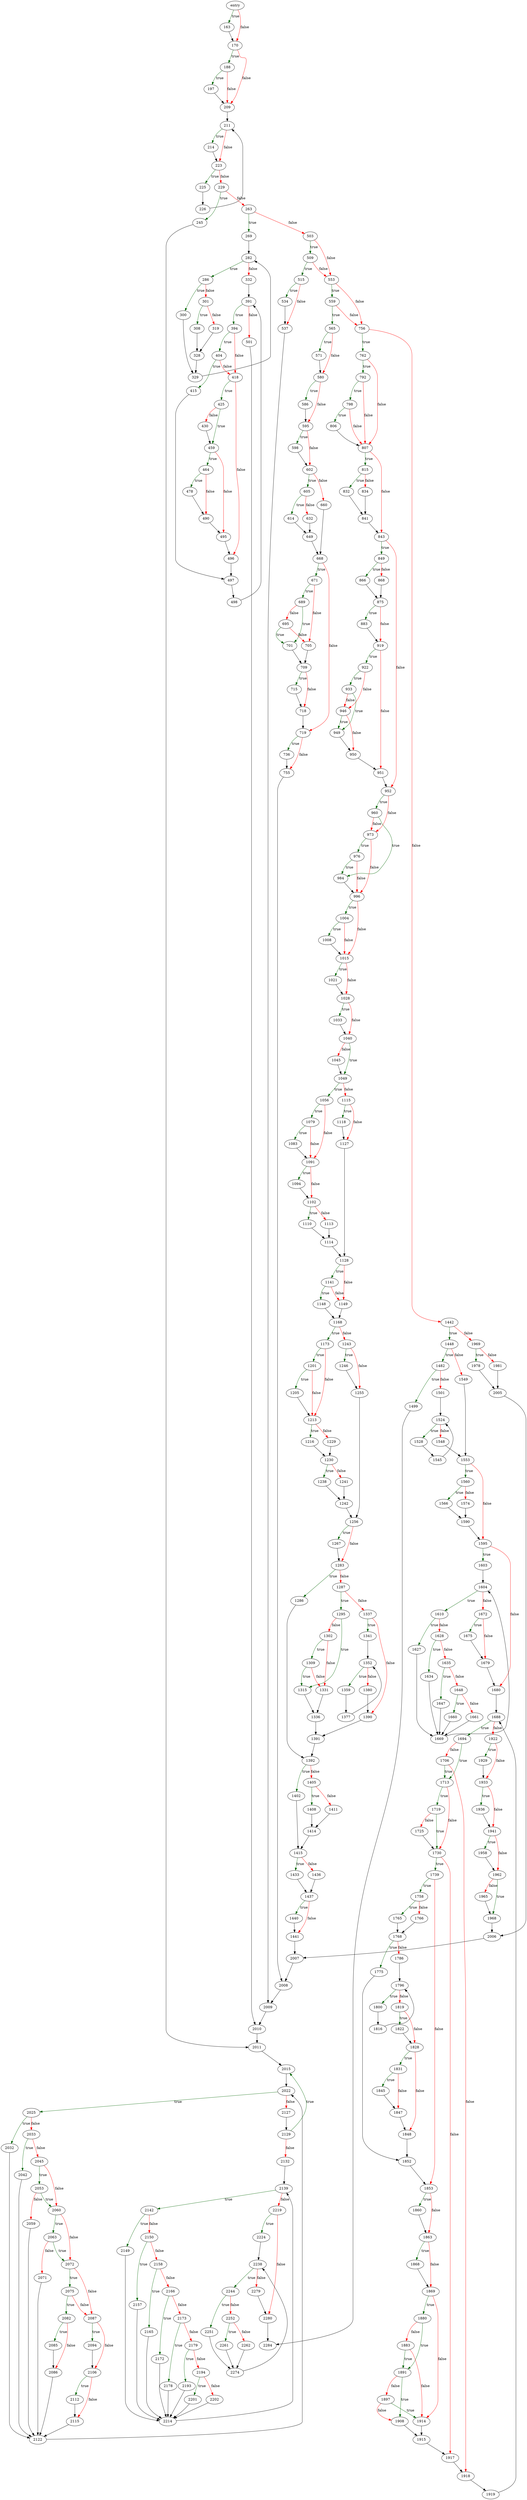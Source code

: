 digraph "sqlite3WhereCodeOneLoopStart" {
	// Node definitions.
	3 [label=entry];
	163;
	170;
	188;
	197;
	209;
	211;
	214;
	223;
	225;
	226;
	229;
	245;
	263;
	269;
	282;
	286;
	300;
	301;
	308;
	319;
	328;
	329;
	332;
	391;
	394;
	404;
	415;
	418;
	425;
	430;
	459;
	464;
	478;
	490;
	495;
	496;
	497;
	498;
	501;
	503;
	509;
	515;
	534;
	537;
	553;
	559;
	565;
	571;
	580;
	586;
	595;
	598;
	602;
	605;
	614;
	632;
	649;
	660;
	668;
	671;
	689;
	695;
	701;
	705;
	709;
	715;
	718;
	719;
	736;
	755;
	756;
	762;
	792;
	798;
	806;
	807;
	815;
	832;
	834;
	841;
	843;
	849;
	866;
	868;
	875;
	883;
	919;
	922;
	933;
	946;
	949;
	950;
	951;
	952;
	960;
	973;
	976;
	984;
	996;
	1004;
	1008;
	1015;
	1021;
	1028;
	1033;
	1040;
	1045;
	1049;
	1056;
	1079;
	1083;
	1091;
	1094;
	1102;
	1110;
	1113;
	1114;
	1115;
	1118;
	1127;
	1128;
	1141;
	1148;
	1149;
	1168;
	1173;
	1201;
	1205;
	1213;
	1216;
	1229;
	1230;
	1238;
	1241;
	1242;
	1243;
	1246;
	1255;
	1256;
	1267;
	1283;
	1286;
	1287;
	1295;
	1302;
	1309;
	1315;
	1331;
	1336;
	1337;
	1341;
	1352;
	1359;
	1377;
	1380;
	1390;
	1391;
	1392;
	1402;
	1405;
	1408;
	1411;
	1414;
	1415;
	1433;
	1436;
	1437;
	1440;
	1441;
	1442;
	1448;
	1482;
	1499;
	1501;
	1524;
	1528;
	1545;
	1548;
	1549;
	1553;
	1560;
	1566;
	1574;
	1590;
	1595;
	1603;
	1604;
	1610;
	1627;
	1628;
	1634;
	1635;
	1647;
	1648;
	1660;
	1661;
	1669;
	1672;
	1675;
	1679;
	1680;
	1688;
	1694;
	1706;
	1713;
	1719;
	1725;
	1730;
	1739;
	1758;
	1765;
	1766;
	1768;
	1775;
	1786;
	1796;
	1800;
	1816;
	1819;
	1822;
	1828;
	1831;
	1845;
	1847;
	1848;
	1852;
	1853;
	1860;
	1863;
	1868;
	1869;
	1880;
	1883;
	1891;
	1897;
	1908;
	1914;
	1915;
	1917;
	1918;
	1919;
	1922;
	1929;
	1933;
	1936;
	1941;
	1958;
	1962;
	1965;
	1968;
	1969;
	1978;
	1981;
	2005;
	2006;
	2007;
	2008;
	2009;
	2010;
	2011;
	2015;
	2022;
	2025;
	2032;
	2033;
	2042;
	2045;
	2053;
	2059;
	2060;
	2063;
	2071;
	2072;
	2075;
	2082;
	2085;
	2086;
	2087;
	2094;
	2106;
	2112;
	2115;
	2122;
	2127;
	2129;
	2132;
	2139;
	2142;
	2149;
	2150;
	2157;
	2158;
	2165;
	2166;
	2172;
	2173;
	2178;
	2179;
	2193;
	2194;
	2201;
	2202;
	2214;
	2219;
	2224;
	2238;
	2244;
	2251;
	2252;
	2261;
	2262;
	2274;
	2279;
	2280;
	2284;

	// Edge definitions.
	3 -> 163 [
		color=darkgreen
		label=true
	];
	3 -> 170 [
		color=red
		label=false
	];
	163 -> 170;
	170 -> 188 [
		color=darkgreen
		label=true
	];
	170 -> 209 [
		color=red
		label=false
	];
	188 -> 197 [
		color=darkgreen
		label=true
	];
	188 -> 209 [
		color=red
		label=false
	];
	197 -> 209;
	209 -> 211;
	211 -> 214 [
		color=darkgreen
		label=true
	];
	211 -> 223 [
		color=red
		label=false
	];
	214 -> 223;
	223 -> 225 [
		color=darkgreen
		label=true
	];
	223 -> 229 [
		color=red
		label=false
	];
	225 -> 226;
	226 -> 211;
	229 -> 245 [
		color=darkgreen
		label=true
	];
	229 -> 263 [
		color=red
		label=false
	];
	245 -> 2011;
	263 -> 269 [
		color=darkgreen
		label=true
	];
	263 -> 503 [
		color=red
		label=false
	];
	269 -> 282;
	282 -> 286 [
		color=darkgreen
		label=true
	];
	282 -> 332 [
		color=red
		label=false
	];
	286 -> 300 [
		color=darkgreen
		label=true
	];
	286 -> 301 [
		color=red
		label=false
	];
	300 -> 329;
	301 -> 308 [
		color=darkgreen
		label=true
	];
	301 -> 319 [
		color=red
		label=false
	];
	308 -> 328;
	319 -> 328;
	328 -> 329;
	329 -> 282;
	332 -> 391;
	391 -> 394 [
		color=darkgreen
		label=true
	];
	391 -> 501 [
		color=red
		label=false
	];
	394 -> 404 [
		color=darkgreen
		label=true
	];
	394 -> 418 [
		color=red
		label=false
	];
	404 -> 415 [
		color=darkgreen
		label=true
	];
	404 -> 418 [
		color=red
		label=false
	];
	415 -> 497;
	418 -> 425 [
		color=darkgreen
		label=true
	];
	418 -> 496 [
		color=red
		label=false
	];
	425 -> 430 [
		color=red
		label=false
	];
	425 -> 459 [
		color=darkgreen
		label=true
	];
	430 -> 459;
	459 -> 464 [
		color=darkgreen
		label=true
	];
	459 -> 495 [
		color=red
		label=false
	];
	464 -> 478 [
		color=darkgreen
		label=true
	];
	464 -> 490 [
		color=red
		label=false
	];
	478 -> 490;
	490 -> 495;
	495 -> 496;
	496 -> 497;
	497 -> 498;
	498 -> 391;
	501 -> 2010;
	503 -> 509 [
		color=darkgreen
		label=true
	];
	503 -> 553 [
		color=red
		label=false
	];
	509 -> 515 [
		color=darkgreen
		label=true
	];
	509 -> 553 [
		color=red
		label=false
	];
	515 -> 534 [
		color=darkgreen
		label=true
	];
	515 -> 537 [
		color=red
		label=false
	];
	534 -> 537;
	537 -> 2009;
	553 -> 559 [
		color=darkgreen
		label=true
	];
	553 -> 756 [
		color=red
		label=false
	];
	559 -> 565 [
		color=darkgreen
		label=true
	];
	559 -> 756 [
		color=red
		label=false
	];
	565 -> 571 [
		color=darkgreen
		label=true
	];
	565 -> 580 [
		color=red
		label=false
	];
	571 -> 580;
	580 -> 586 [
		color=darkgreen
		label=true
	];
	580 -> 595 [
		color=red
		label=false
	];
	586 -> 595;
	595 -> 598 [
		color=darkgreen
		label=true
	];
	595 -> 602 [
		color=red
		label=false
	];
	598 -> 602;
	602 -> 605 [
		color=darkgreen
		label=true
	];
	602 -> 660 [
		color=red
		label=false
	];
	605 -> 614 [
		color=darkgreen
		label=true
	];
	605 -> 632 [
		color=red
		label=false
	];
	614 -> 649;
	632 -> 649;
	649 -> 668;
	660 -> 668;
	668 -> 671 [
		color=darkgreen
		label=true
	];
	668 -> 719 [
		color=red
		label=false
	];
	671 -> 689 [
		color=darkgreen
		label=true
	];
	671 -> 705 [
		color=red
		label=false
	];
	689 -> 695 [
		color=red
		label=false
	];
	689 -> 701 [
		color=darkgreen
		label=true
	];
	695 -> 701 [
		color=darkgreen
		label=true
	];
	695 -> 705 [
		color=red
		label=false
	];
	701 -> 709;
	705 -> 709;
	709 -> 715 [
		color=darkgreen
		label=true
	];
	709 -> 718 [
		color=red
		label=false
	];
	715 -> 718;
	718 -> 719;
	719 -> 736 [
		color=darkgreen
		label=true
	];
	719 -> 755 [
		color=red
		label=false
	];
	736 -> 755;
	755 -> 2008;
	756 -> 762 [
		color=darkgreen
		label=true
	];
	756 -> 1442 [
		color=red
		label=false
	];
	762 -> 792 [
		color=darkgreen
		label=true
	];
	762 -> 807 [
		color=red
		label=false
	];
	792 -> 798 [
		color=darkgreen
		label=true
	];
	792 -> 807 [
		color=red
		label=false
	];
	798 -> 806 [
		color=darkgreen
		label=true
	];
	798 -> 807 [
		color=red
		label=false
	];
	806 -> 807;
	807 -> 815 [
		color=darkgreen
		label=true
	];
	807 -> 843 [
		color=red
		label=false
	];
	815 -> 832 [
		color=darkgreen
		label=true
	];
	815 -> 834 [
		color=red
		label=false
	];
	832 -> 841;
	834 -> 841;
	841 -> 843;
	843 -> 849 [
		color=darkgreen
		label=true
	];
	843 -> 952 [
		color=red
		label=false
	];
	849 -> 866 [
		color=darkgreen
		label=true
	];
	849 -> 868 [
		color=red
		label=false
	];
	866 -> 875;
	868 -> 875;
	875 -> 883 [
		color=darkgreen
		label=true
	];
	875 -> 919 [
		color=red
		label=false
	];
	883 -> 919;
	919 -> 922 [
		color=darkgreen
		label=true
	];
	919 -> 951 [
		color=red
		label=false
	];
	922 -> 933 [
		color=darkgreen
		label=true
	];
	922 -> 946 [
		color=red
		label=false
	];
	933 -> 946 [
		color=red
		label=false
	];
	933 -> 949 [
		color=darkgreen
		label=true
	];
	946 -> 949 [
		color=darkgreen
		label=true
	];
	946 -> 950 [
		color=red
		label=false
	];
	949 -> 950;
	950 -> 951;
	951 -> 952;
	952 -> 960 [
		color=darkgreen
		label=true
	];
	952 -> 973 [
		color=red
		label=false
	];
	960 -> 973 [
		color=red
		label=false
	];
	960 -> 984 [
		color=darkgreen
		label=true
	];
	973 -> 976 [
		color=darkgreen
		label=true
	];
	973 -> 996 [
		color=red
		label=false
	];
	976 -> 984 [
		color=darkgreen
		label=true
	];
	976 -> 996 [
		color=red
		label=false
	];
	984 -> 996;
	996 -> 1004 [
		color=darkgreen
		label=true
	];
	996 -> 1015 [
		color=red
		label=false
	];
	1004 -> 1008 [
		color=darkgreen
		label=true
	];
	1004 -> 1015 [
		color=red
		label=false
	];
	1008 -> 1015;
	1015 -> 1021 [
		color=darkgreen
		label=true
	];
	1015 -> 1028 [
		color=red
		label=false
	];
	1021 -> 1028;
	1028 -> 1033 [
		color=darkgreen
		label=true
	];
	1028 -> 1040 [
		color=red
		label=false
	];
	1033 -> 1040;
	1040 -> 1045 [
		color=red
		label=false
	];
	1040 -> 1049 [
		color=darkgreen
		label=true
	];
	1045 -> 1049;
	1049 -> 1056 [
		color=darkgreen
		label=true
	];
	1049 -> 1115 [
		color=red
		label=false
	];
	1056 -> 1079 [
		color=darkgreen
		label=true
	];
	1056 -> 1091 [
		color=red
		label=false
	];
	1079 -> 1083 [
		color=darkgreen
		label=true
	];
	1079 -> 1091 [
		color=red
		label=false
	];
	1083 -> 1091;
	1091 -> 1094 [
		color=darkgreen
		label=true
	];
	1091 -> 1102 [
		color=red
		label=false
	];
	1094 -> 1102;
	1102 -> 1110 [
		color=darkgreen
		label=true
	];
	1102 -> 1113 [
		color=red
		label=false
	];
	1110 -> 1114;
	1113 -> 1114;
	1114 -> 1128;
	1115 -> 1118 [
		color=darkgreen
		label=true
	];
	1115 -> 1127 [
		color=red
		label=false
	];
	1118 -> 1127;
	1127 -> 1128;
	1128 -> 1141 [
		color=darkgreen
		label=true
	];
	1128 -> 1149 [
		color=red
		label=false
	];
	1141 -> 1148 [
		color=darkgreen
		label=true
	];
	1141 -> 1149 [
		color=red
		label=false
	];
	1148 -> 1168;
	1149 -> 1168;
	1168 -> 1173 [
		color=darkgreen
		label=true
	];
	1168 -> 1243 [
		color=red
		label=false
	];
	1173 -> 1201 [
		color=darkgreen
		label=true
	];
	1173 -> 1213 [
		color=red
		label=false
	];
	1201 -> 1205 [
		color=darkgreen
		label=true
	];
	1201 -> 1213 [
		color=red
		label=false
	];
	1205 -> 1213;
	1213 -> 1216 [
		color=darkgreen
		label=true
	];
	1213 -> 1229 [
		color=red
		label=false
	];
	1216 -> 1230;
	1229 -> 1230;
	1230 -> 1238 [
		color=darkgreen
		label=true
	];
	1230 -> 1241 [
		color=red
		label=false
	];
	1238 -> 1242;
	1241 -> 1242;
	1242 -> 1256;
	1243 -> 1246 [
		color=darkgreen
		label=true
	];
	1243 -> 1255 [
		color=red
		label=false
	];
	1246 -> 1255;
	1255 -> 1256;
	1256 -> 1267 [
		color=darkgreen
		label=true
	];
	1256 -> 1283 [
		color=red
		label=false
	];
	1267 -> 1283;
	1283 -> 1286 [
		color=darkgreen
		label=true
	];
	1283 -> 1287 [
		color=red
		label=false
	];
	1286 -> 1392;
	1287 -> 1295 [
		color=darkgreen
		label=true
	];
	1287 -> 1337 [
		color=red
		label=false
	];
	1295 -> 1302 [
		color=red
		label=false
	];
	1295 -> 1315 [
		color=darkgreen
		label=true
	];
	1302 -> 1309 [
		color=darkgreen
		label=true
	];
	1302 -> 1331 [
		color=red
		label=false
	];
	1309 -> 1315 [
		color=darkgreen
		label=true
	];
	1309 -> 1331 [
		color=red
		label=false
	];
	1315 -> 1336;
	1331 -> 1336;
	1336 -> 1391;
	1337 -> 1341 [
		color=darkgreen
		label=true
	];
	1337 -> 1390 [
		color=red
		label=false
	];
	1341 -> 1352;
	1352 -> 1359 [
		color=darkgreen
		label=true
	];
	1352 -> 1380 [
		color=red
		label=false
	];
	1359 -> 1377;
	1377 -> 1352;
	1380 -> 1390;
	1390 -> 1391;
	1391 -> 1392;
	1392 -> 1402 [
		color=darkgreen
		label=true
	];
	1392 -> 1405 [
		color=red
		label=false
	];
	1402 -> 1415;
	1405 -> 1408 [
		color=darkgreen
		label=true
	];
	1405 -> 1411 [
		color=red
		label=false
	];
	1408 -> 1414;
	1411 -> 1414;
	1414 -> 1415;
	1415 -> 1433 [
		color=darkgreen
		label=true
	];
	1415 -> 1436 [
		color=red
		label=false
	];
	1433 -> 1437;
	1436 -> 1437;
	1437 -> 1440 [
		color=darkgreen
		label=true
	];
	1437 -> 1441 [
		color=red
		label=false
	];
	1440 -> 1441;
	1441 -> 2007;
	1442 -> 1448 [
		color=darkgreen
		label=true
	];
	1442 -> 1969 [
		color=red
		label=false
	];
	1448 -> 1482 [
		color=darkgreen
		label=true
	];
	1448 -> 1549 [
		color=red
		label=false
	];
	1482 -> 1499 [
		color=darkgreen
		label=true
	];
	1482 -> 1501 [
		color=red
		label=false
	];
	1499 -> 2284;
	1501 -> 1524;
	1524 -> 1528 [
		color=darkgreen
		label=true
	];
	1524 -> 1548 [
		color=red
		label=false
	];
	1528 -> 1545;
	1545 -> 1524;
	1548 -> 1553;
	1549 -> 1553;
	1553 -> 1560 [
		color=darkgreen
		label=true
	];
	1553 -> 1595 [
		color=red
		label=false
	];
	1560 -> 1566 [
		color=darkgreen
		label=true
	];
	1560 -> 1574 [
		color=red
		label=false
	];
	1566 -> 1590;
	1574 -> 1590;
	1590 -> 1595;
	1595 -> 1603 [
		color=darkgreen
		label=true
	];
	1595 -> 1680 [
		color=red
		label=false
	];
	1603 -> 1604;
	1604 -> 1610 [
		color=darkgreen
		label=true
	];
	1604 -> 1672 [
		color=red
		label=false
	];
	1610 -> 1627 [
		color=darkgreen
		label=true
	];
	1610 -> 1628 [
		color=red
		label=false
	];
	1627 -> 1669;
	1628 -> 1634 [
		color=darkgreen
		label=true
	];
	1628 -> 1635 [
		color=red
		label=false
	];
	1634 -> 1669;
	1635 -> 1647 [
		color=darkgreen
		label=true
	];
	1635 -> 1648 [
		color=red
		label=false
	];
	1647 -> 1669;
	1648 -> 1660 [
		color=darkgreen
		label=true
	];
	1648 -> 1661 [
		color=red
		label=false
	];
	1660 -> 1669;
	1661 -> 1669;
	1669 -> 1604;
	1672 -> 1675 [
		color=darkgreen
		label=true
	];
	1672 -> 1679 [
		color=red
		label=false
	];
	1675 -> 1679;
	1679 -> 1680;
	1680 -> 1688;
	1688 -> 1694 [
		color=darkgreen
		label=true
	];
	1688 -> 1922 [
		color=red
		label=false
	];
	1694 -> 1706 [
		color=red
		label=false
	];
	1694 -> 1713 [
		color=darkgreen
		label=true
	];
	1706 -> 1713 [
		color=darkgreen
		label=true
	];
	1706 -> 1918 [
		color=red
		label=false
	];
	1713 -> 1719 [
		color=darkgreen
		label=true
	];
	1713 -> 1730 [
		color=red
		label=false
	];
	1719 -> 1725 [
		color=red
		label=false
	];
	1719 -> 1730 [
		color=darkgreen
		label=true
	];
	1725 -> 1730;
	1730 -> 1739 [
		color=darkgreen
		label=true
	];
	1730 -> 1917 [
		color=red
		label=false
	];
	1739 -> 1758 [
		color=darkgreen
		label=true
	];
	1739 -> 1853 [
		color=red
		label=false
	];
	1758 -> 1765 [
		color=darkgreen
		label=true
	];
	1758 -> 1766 [
		color=red
		label=false
	];
	1765 -> 1768;
	1766 -> 1768;
	1768 -> 1775 [
		color=darkgreen
		label=true
	];
	1768 -> 1786 [
		color=red
		label=false
	];
	1775 -> 1852;
	1786 -> 1796;
	1796 -> 1800 [
		color=darkgreen
		label=true
	];
	1796 -> 1819 [
		color=red
		label=false
	];
	1800 -> 1816;
	1816 -> 1796;
	1819 -> 1822 [
		color=darkgreen
		label=true
	];
	1819 -> 1828 [
		color=red
		label=false
	];
	1822 -> 1828;
	1828 -> 1831 [
		color=darkgreen
		label=true
	];
	1828 -> 1848 [
		color=red
		label=false
	];
	1831 -> 1845 [
		color=darkgreen
		label=true
	];
	1831 -> 1847 [
		color=red
		label=false
	];
	1845 -> 1847;
	1847 -> 1848;
	1848 -> 1852;
	1852 -> 1853;
	1853 -> 1860 [
		color=darkgreen
		label=true
	];
	1853 -> 1863 [
		color=red
		label=false
	];
	1860 -> 1863;
	1863 -> 1868 [
		color=darkgreen
		label=true
	];
	1863 -> 1869 [
		color=red
		label=false
	];
	1868 -> 1869;
	1869 -> 1880 [
		color=darkgreen
		label=true
	];
	1869 -> 1914 [
		color=red
		label=false
	];
	1880 -> 1883 [
		color=red
		label=false
	];
	1880 -> 1891 [
		color=darkgreen
		label=true
	];
	1883 -> 1891 [
		color=darkgreen
		label=true
	];
	1883 -> 1914 [
		color=red
		label=false
	];
	1891 -> 1897 [
		color=red
		label=false
	];
	1891 -> 1908 [
		color=darkgreen
		label=true
	];
	1897 -> 1908 [
		color=red
		label=false
	];
	1897 -> 1914 [
		color=darkgreen
		label=true
	];
	1908 -> 1915;
	1914 -> 1915;
	1915 -> 1917;
	1917 -> 1918;
	1918 -> 1919;
	1919 -> 1688;
	1922 -> 1929 [
		color=darkgreen
		label=true
	];
	1922 -> 1933 [
		color=red
		label=false
	];
	1929 -> 1933;
	1933 -> 1936 [
		color=darkgreen
		label=true
	];
	1933 -> 1941 [
		color=red
		label=false
	];
	1936 -> 1941;
	1941 -> 1958 [
		color=darkgreen
		label=true
	];
	1941 -> 1962 [
		color=red
		label=false
	];
	1958 -> 1962;
	1962 -> 1965 [
		color=red
		label=false
	];
	1962 -> 1968 [
		color=darkgreen
		label=true
	];
	1965 -> 1968;
	1968 -> 2006;
	1969 -> 1978 [
		color=darkgreen
		label=true
	];
	1969 -> 1981 [
		color=red
		label=false
	];
	1978 -> 2005;
	1981 -> 2005;
	2005 -> 2006;
	2006 -> 2007;
	2007 -> 2008;
	2008 -> 2009;
	2009 -> 2010;
	2010 -> 2011;
	2011 -> 2015;
	2015 -> 2022;
	2022 -> 2025 [
		color=darkgreen
		label=true
	];
	2022 -> 2127 [
		color=red
		label=false
	];
	2025 -> 2032 [
		color=darkgreen
		label=true
	];
	2025 -> 2033 [
		color=red
		label=false
	];
	2032 -> 2122;
	2033 -> 2042 [
		color=darkgreen
		label=true
	];
	2033 -> 2045 [
		color=red
		label=false
	];
	2042 -> 2122;
	2045 -> 2053 [
		color=darkgreen
		label=true
	];
	2045 -> 2060 [
		color=red
		label=false
	];
	2053 -> 2059 [
		color=red
		label=false
	];
	2053 -> 2060 [
		color=darkgreen
		label=true
	];
	2059 -> 2122;
	2060 -> 2063 [
		color=darkgreen
		label=true
	];
	2060 -> 2072 [
		color=red
		label=false
	];
	2063 -> 2071 [
		color=red
		label=false
	];
	2063 -> 2072 [
		color=darkgreen
		label=true
	];
	2071 -> 2122;
	2072 -> 2075 [
		color=darkgreen
		label=true
	];
	2072 -> 2087 [
		color=red
		label=false
	];
	2075 -> 2082 [
		color=darkgreen
		label=true
	];
	2075 -> 2087 [
		color=red
		label=false
	];
	2082 -> 2085 [
		color=darkgreen
		label=true
	];
	2082 -> 2086 [
		color=red
		label=false
	];
	2085 -> 2086;
	2086 -> 2122;
	2087 -> 2094 [
		color=darkgreen
		label=true
	];
	2087 -> 2106 [
		color=red
		label=false
	];
	2094 -> 2106;
	2106 -> 2112 [
		color=darkgreen
		label=true
	];
	2106 -> 2115 [
		color=red
		label=false
	];
	2112 -> 2115;
	2115 -> 2122;
	2122 -> 2022;
	2127 -> 2129;
	2129 -> 2015 [
		color=darkgreen
		label=true
	];
	2129 -> 2132 [
		color=red
		label=false
	];
	2132 -> 2139;
	2139 -> 2142 [
		color=darkgreen
		label=true
	];
	2139 -> 2219 [
		color=red
		label=false
	];
	2142 -> 2149 [
		color=darkgreen
		label=true
	];
	2142 -> 2150 [
		color=red
		label=false
	];
	2149 -> 2214;
	2150 -> 2157 [
		color=darkgreen
		label=true
	];
	2150 -> 2158 [
		color=red
		label=false
	];
	2157 -> 2214;
	2158 -> 2165 [
		color=darkgreen
		label=true
	];
	2158 -> 2166 [
		color=red
		label=false
	];
	2165 -> 2214;
	2166 -> 2172 [
		color=darkgreen
		label=true
	];
	2166 -> 2173 [
		color=red
		label=false
	];
	2172 -> 2214;
	2173 -> 2178 [
		color=darkgreen
		label=true
	];
	2173 -> 2179 [
		color=red
		label=false
	];
	2178 -> 2214;
	2179 -> 2193 [
		color=darkgreen
		label=true
	];
	2179 -> 2194 [
		color=red
		label=false
	];
	2193 -> 2214;
	2194 -> 2201 [
		color=darkgreen
		label=true
	];
	2194 -> 2202 [
		color=red
		label=false
	];
	2201 -> 2214;
	2202 -> 2214;
	2214 -> 2139;
	2219 -> 2224 [
		color=darkgreen
		label=true
	];
	2219 -> 2280 [
		color=red
		label=false
	];
	2224 -> 2238;
	2238 -> 2244 [
		color=darkgreen
		label=true
	];
	2238 -> 2279 [
		color=red
		label=false
	];
	2244 -> 2251 [
		color=darkgreen
		label=true
	];
	2244 -> 2252 [
		color=red
		label=false
	];
	2251 -> 2274;
	2252 -> 2261 [
		color=darkgreen
		label=true
	];
	2252 -> 2262 [
		color=red
		label=false
	];
	2261 -> 2274;
	2262 -> 2274;
	2274 -> 2238;
	2279 -> 2280;
	2280 -> 2284;
}